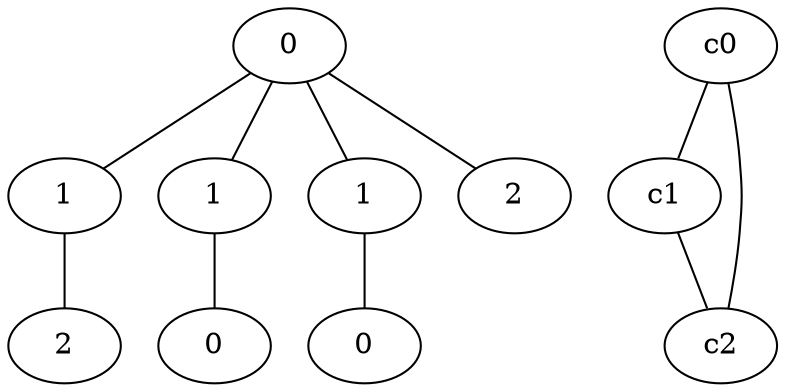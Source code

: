 graph {
a0[label=0];
a1[label=1];
a2[label=2];
a3[label=1];
a4[label=0];
a5[label=1];
a6[label=0];
a7[label=2];
a0 -- a1;
a0 -- a3;
a0 -- a5;
a0 -- a7;
a1 -- a2;
a3 -- a4;
a5 -- a6;
c0 -- c1;
c0 -- c2;
c1 -- c2;
}
